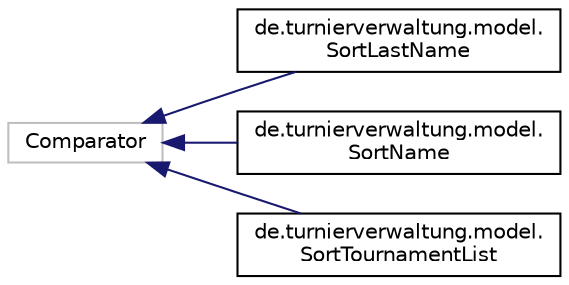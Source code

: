 digraph "Grafische Darstellung der Klassenhierarchie"
{
  edge [fontname="Helvetica",fontsize="10",labelfontname="Helvetica",labelfontsize="10"];
  node [fontname="Helvetica",fontsize="10",shape=record];
  rankdir="LR";
  Node1 [label="Comparator",height=0.2,width=0.4,color="grey75", fillcolor="white", style="filled"];
  Node1 -> Node2 [dir="back",color="midnightblue",fontsize="10",style="solid",fontname="Helvetica"];
  Node2 [label="de.turnierverwaltung.model.\lSortLastName",height=0.2,width=0.4,color="black", fillcolor="white", style="filled",URL="$classde_1_1turnierverwaltung_1_1model_1_1_sort_last_name.html"];
  Node1 -> Node3 [dir="back",color="midnightblue",fontsize="10",style="solid",fontname="Helvetica"];
  Node3 [label="de.turnierverwaltung.model.\lSortName",height=0.2,width=0.4,color="black", fillcolor="white", style="filled",URL="$classde_1_1turnierverwaltung_1_1model_1_1_sort_name.html"];
  Node1 -> Node4 [dir="back",color="midnightblue",fontsize="10",style="solid",fontname="Helvetica"];
  Node4 [label="de.turnierverwaltung.model.\lSortTournamentList",height=0.2,width=0.4,color="black", fillcolor="white", style="filled",URL="$classde_1_1turnierverwaltung_1_1model_1_1_sort_tournament_list.html"];
}
